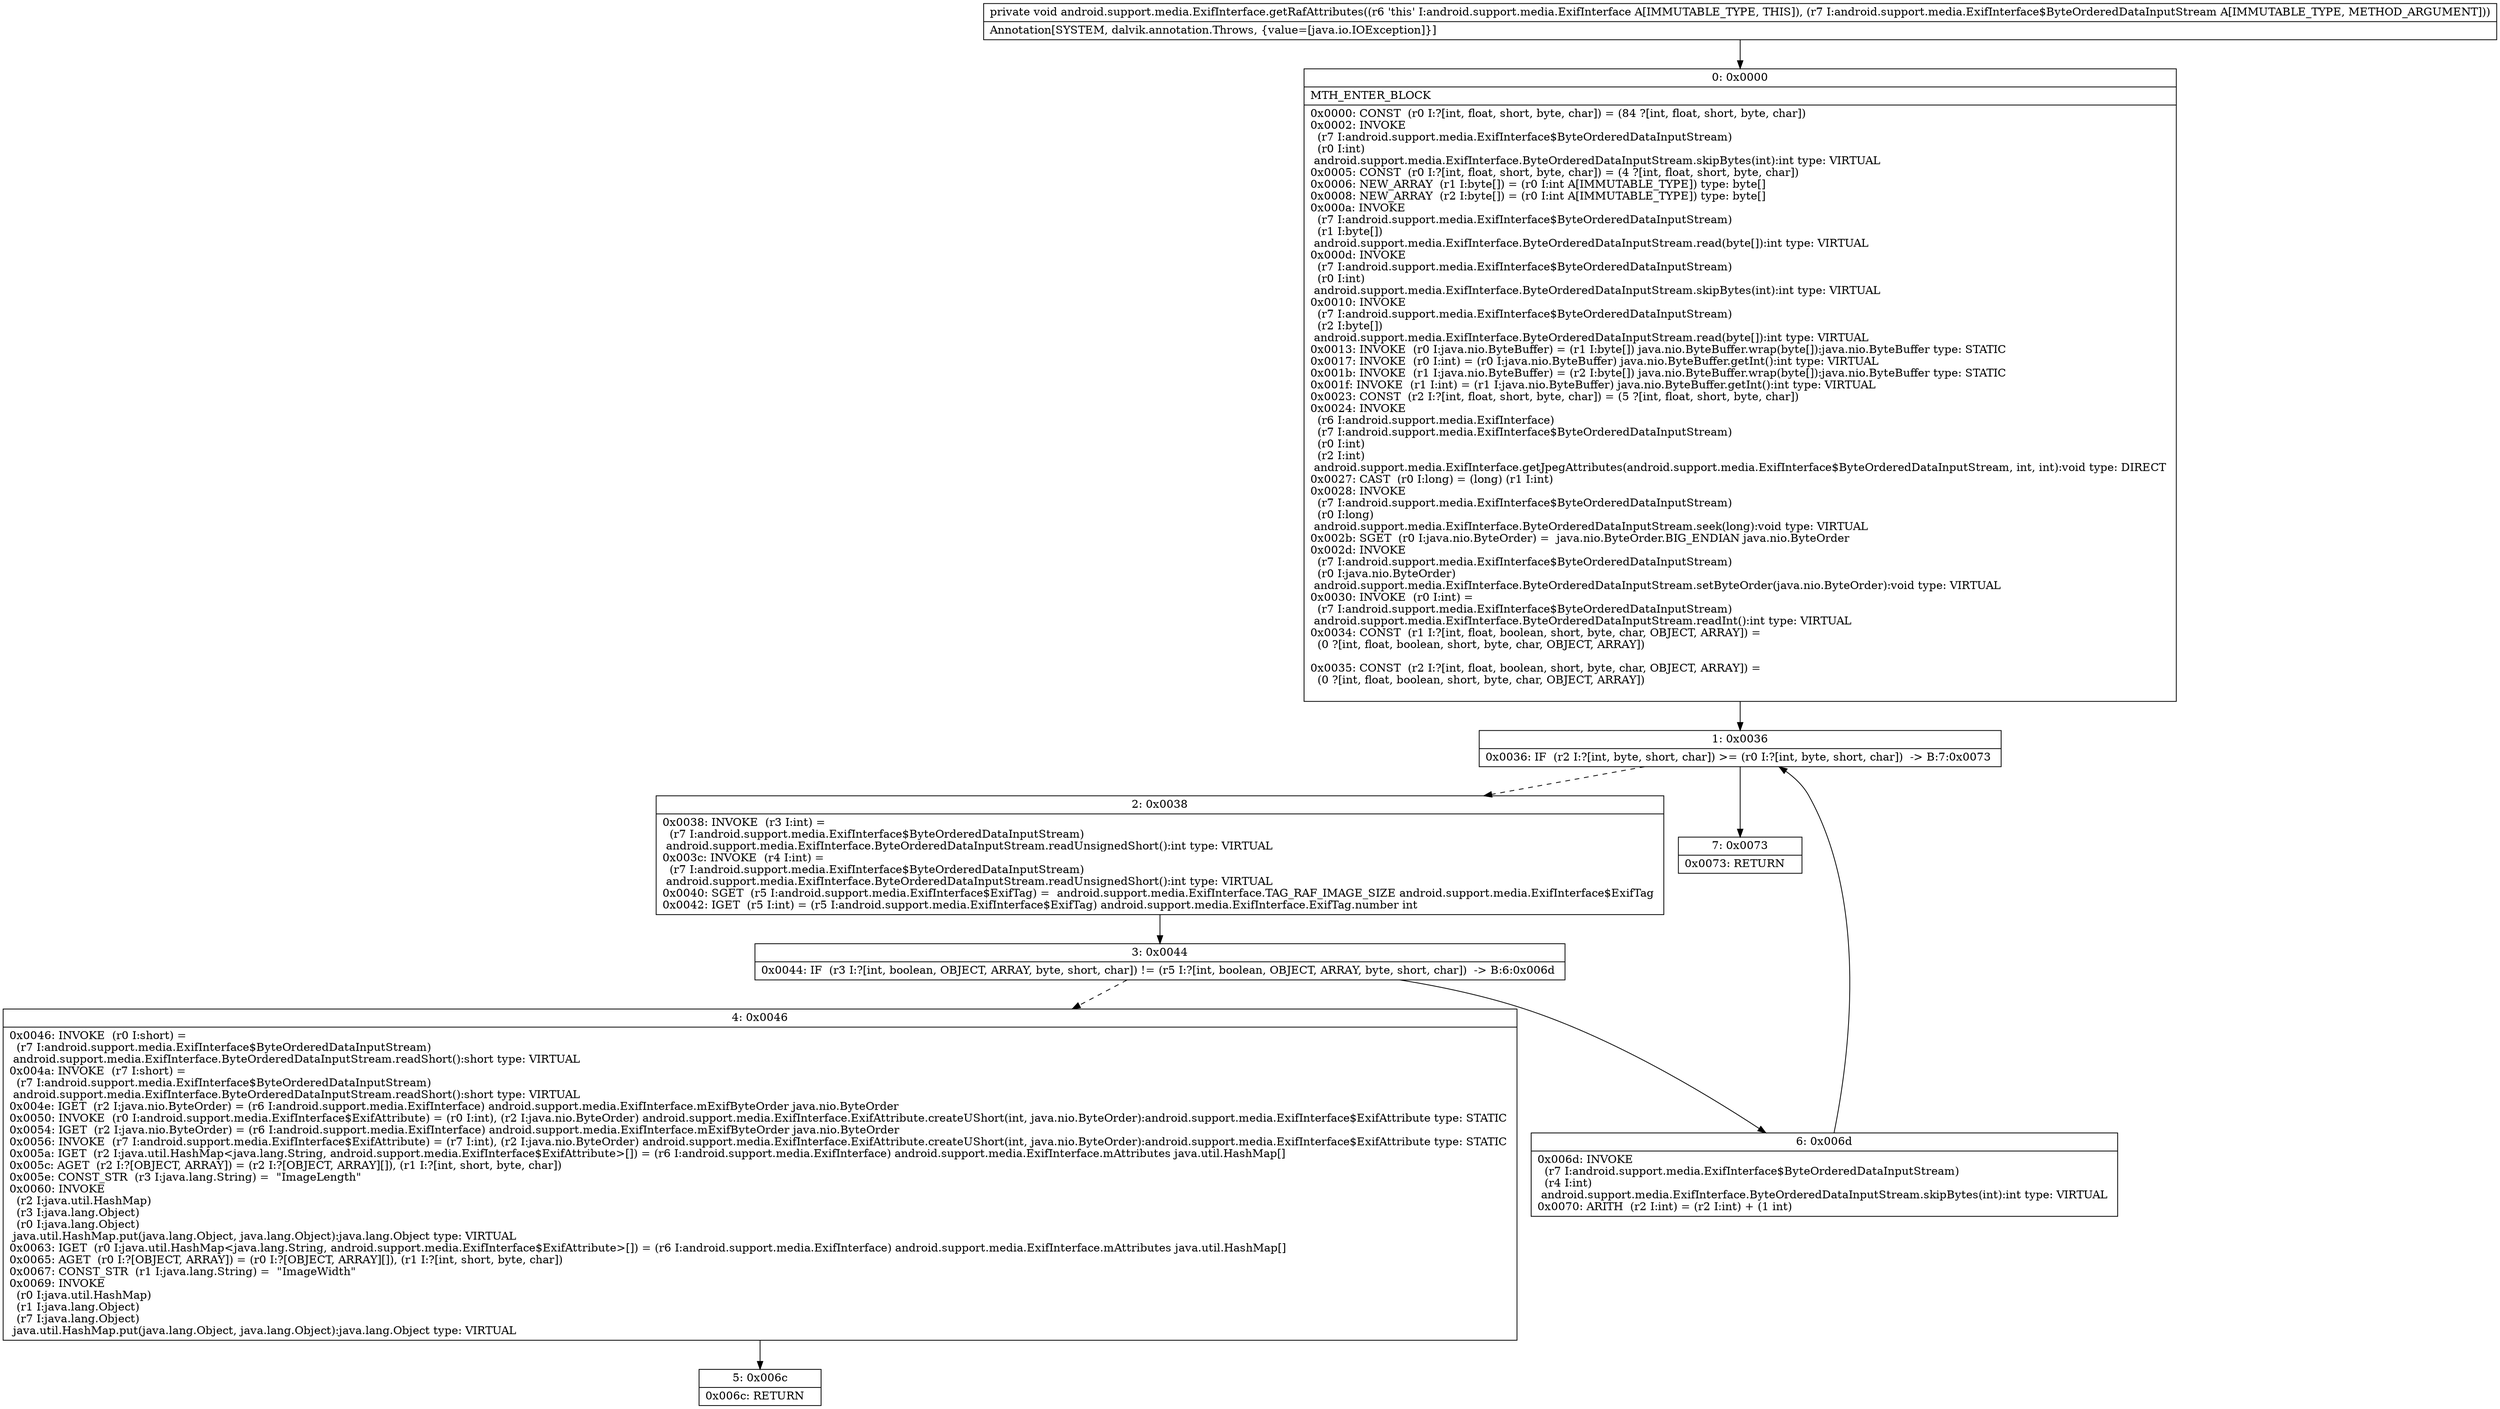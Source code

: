 digraph "CFG forandroid.support.media.ExifInterface.getRafAttributes(Landroid\/support\/media\/ExifInterface$ByteOrderedDataInputStream;)V" {
Node_0 [shape=record,label="{0\:\ 0x0000|MTH_ENTER_BLOCK\l|0x0000: CONST  (r0 I:?[int, float, short, byte, char]) = (84 ?[int, float, short, byte, char]) \l0x0002: INVOKE  \l  (r7 I:android.support.media.ExifInterface$ByteOrderedDataInputStream)\l  (r0 I:int)\l android.support.media.ExifInterface.ByteOrderedDataInputStream.skipBytes(int):int type: VIRTUAL \l0x0005: CONST  (r0 I:?[int, float, short, byte, char]) = (4 ?[int, float, short, byte, char]) \l0x0006: NEW_ARRAY  (r1 I:byte[]) = (r0 I:int A[IMMUTABLE_TYPE]) type: byte[] \l0x0008: NEW_ARRAY  (r2 I:byte[]) = (r0 I:int A[IMMUTABLE_TYPE]) type: byte[] \l0x000a: INVOKE  \l  (r7 I:android.support.media.ExifInterface$ByteOrderedDataInputStream)\l  (r1 I:byte[])\l android.support.media.ExifInterface.ByteOrderedDataInputStream.read(byte[]):int type: VIRTUAL \l0x000d: INVOKE  \l  (r7 I:android.support.media.ExifInterface$ByteOrderedDataInputStream)\l  (r0 I:int)\l android.support.media.ExifInterface.ByteOrderedDataInputStream.skipBytes(int):int type: VIRTUAL \l0x0010: INVOKE  \l  (r7 I:android.support.media.ExifInterface$ByteOrderedDataInputStream)\l  (r2 I:byte[])\l android.support.media.ExifInterface.ByteOrderedDataInputStream.read(byte[]):int type: VIRTUAL \l0x0013: INVOKE  (r0 I:java.nio.ByteBuffer) = (r1 I:byte[]) java.nio.ByteBuffer.wrap(byte[]):java.nio.ByteBuffer type: STATIC \l0x0017: INVOKE  (r0 I:int) = (r0 I:java.nio.ByteBuffer) java.nio.ByteBuffer.getInt():int type: VIRTUAL \l0x001b: INVOKE  (r1 I:java.nio.ByteBuffer) = (r2 I:byte[]) java.nio.ByteBuffer.wrap(byte[]):java.nio.ByteBuffer type: STATIC \l0x001f: INVOKE  (r1 I:int) = (r1 I:java.nio.ByteBuffer) java.nio.ByteBuffer.getInt():int type: VIRTUAL \l0x0023: CONST  (r2 I:?[int, float, short, byte, char]) = (5 ?[int, float, short, byte, char]) \l0x0024: INVOKE  \l  (r6 I:android.support.media.ExifInterface)\l  (r7 I:android.support.media.ExifInterface$ByteOrderedDataInputStream)\l  (r0 I:int)\l  (r2 I:int)\l android.support.media.ExifInterface.getJpegAttributes(android.support.media.ExifInterface$ByteOrderedDataInputStream, int, int):void type: DIRECT \l0x0027: CAST  (r0 I:long) = (long) (r1 I:int) \l0x0028: INVOKE  \l  (r7 I:android.support.media.ExifInterface$ByteOrderedDataInputStream)\l  (r0 I:long)\l android.support.media.ExifInterface.ByteOrderedDataInputStream.seek(long):void type: VIRTUAL \l0x002b: SGET  (r0 I:java.nio.ByteOrder) =  java.nio.ByteOrder.BIG_ENDIAN java.nio.ByteOrder \l0x002d: INVOKE  \l  (r7 I:android.support.media.ExifInterface$ByteOrderedDataInputStream)\l  (r0 I:java.nio.ByteOrder)\l android.support.media.ExifInterface.ByteOrderedDataInputStream.setByteOrder(java.nio.ByteOrder):void type: VIRTUAL \l0x0030: INVOKE  (r0 I:int) = \l  (r7 I:android.support.media.ExifInterface$ByteOrderedDataInputStream)\l android.support.media.ExifInterface.ByteOrderedDataInputStream.readInt():int type: VIRTUAL \l0x0034: CONST  (r1 I:?[int, float, boolean, short, byte, char, OBJECT, ARRAY]) = \l  (0 ?[int, float, boolean, short, byte, char, OBJECT, ARRAY])\l \l0x0035: CONST  (r2 I:?[int, float, boolean, short, byte, char, OBJECT, ARRAY]) = \l  (0 ?[int, float, boolean, short, byte, char, OBJECT, ARRAY])\l \l}"];
Node_1 [shape=record,label="{1\:\ 0x0036|0x0036: IF  (r2 I:?[int, byte, short, char]) \>= (r0 I:?[int, byte, short, char])  \-\> B:7:0x0073 \l}"];
Node_2 [shape=record,label="{2\:\ 0x0038|0x0038: INVOKE  (r3 I:int) = \l  (r7 I:android.support.media.ExifInterface$ByteOrderedDataInputStream)\l android.support.media.ExifInterface.ByteOrderedDataInputStream.readUnsignedShort():int type: VIRTUAL \l0x003c: INVOKE  (r4 I:int) = \l  (r7 I:android.support.media.ExifInterface$ByteOrderedDataInputStream)\l android.support.media.ExifInterface.ByteOrderedDataInputStream.readUnsignedShort():int type: VIRTUAL \l0x0040: SGET  (r5 I:android.support.media.ExifInterface$ExifTag) =  android.support.media.ExifInterface.TAG_RAF_IMAGE_SIZE android.support.media.ExifInterface$ExifTag \l0x0042: IGET  (r5 I:int) = (r5 I:android.support.media.ExifInterface$ExifTag) android.support.media.ExifInterface.ExifTag.number int \l}"];
Node_3 [shape=record,label="{3\:\ 0x0044|0x0044: IF  (r3 I:?[int, boolean, OBJECT, ARRAY, byte, short, char]) != (r5 I:?[int, boolean, OBJECT, ARRAY, byte, short, char])  \-\> B:6:0x006d \l}"];
Node_4 [shape=record,label="{4\:\ 0x0046|0x0046: INVOKE  (r0 I:short) = \l  (r7 I:android.support.media.ExifInterface$ByteOrderedDataInputStream)\l android.support.media.ExifInterface.ByteOrderedDataInputStream.readShort():short type: VIRTUAL \l0x004a: INVOKE  (r7 I:short) = \l  (r7 I:android.support.media.ExifInterface$ByteOrderedDataInputStream)\l android.support.media.ExifInterface.ByteOrderedDataInputStream.readShort():short type: VIRTUAL \l0x004e: IGET  (r2 I:java.nio.ByteOrder) = (r6 I:android.support.media.ExifInterface) android.support.media.ExifInterface.mExifByteOrder java.nio.ByteOrder \l0x0050: INVOKE  (r0 I:android.support.media.ExifInterface$ExifAttribute) = (r0 I:int), (r2 I:java.nio.ByteOrder) android.support.media.ExifInterface.ExifAttribute.createUShort(int, java.nio.ByteOrder):android.support.media.ExifInterface$ExifAttribute type: STATIC \l0x0054: IGET  (r2 I:java.nio.ByteOrder) = (r6 I:android.support.media.ExifInterface) android.support.media.ExifInterface.mExifByteOrder java.nio.ByteOrder \l0x0056: INVOKE  (r7 I:android.support.media.ExifInterface$ExifAttribute) = (r7 I:int), (r2 I:java.nio.ByteOrder) android.support.media.ExifInterface.ExifAttribute.createUShort(int, java.nio.ByteOrder):android.support.media.ExifInterface$ExifAttribute type: STATIC \l0x005a: IGET  (r2 I:java.util.HashMap\<java.lang.String, android.support.media.ExifInterface$ExifAttribute\>[]) = (r6 I:android.support.media.ExifInterface) android.support.media.ExifInterface.mAttributes java.util.HashMap[] \l0x005c: AGET  (r2 I:?[OBJECT, ARRAY]) = (r2 I:?[OBJECT, ARRAY][]), (r1 I:?[int, short, byte, char]) \l0x005e: CONST_STR  (r3 I:java.lang.String) =  \"ImageLength\" \l0x0060: INVOKE  \l  (r2 I:java.util.HashMap)\l  (r3 I:java.lang.Object)\l  (r0 I:java.lang.Object)\l java.util.HashMap.put(java.lang.Object, java.lang.Object):java.lang.Object type: VIRTUAL \l0x0063: IGET  (r0 I:java.util.HashMap\<java.lang.String, android.support.media.ExifInterface$ExifAttribute\>[]) = (r6 I:android.support.media.ExifInterface) android.support.media.ExifInterface.mAttributes java.util.HashMap[] \l0x0065: AGET  (r0 I:?[OBJECT, ARRAY]) = (r0 I:?[OBJECT, ARRAY][]), (r1 I:?[int, short, byte, char]) \l0x0067: CONST_STR  (r1 I:java.lang.String) =  \"ImageWidth\" \l0x0069: INVOKE  \l  (r0 I:java.util.HashMap)\l  (r1 I:java.lang.Object)\l  (r7 I:java.lang.Object)\l java.util.HashMap.put(java.lang.Object, java.lang.Object):java.lang.Object type: VIRTUAL \l}"];
Node_5 [shape=record,label="{5\:\ 0x006c|0x006c: RETURN   \l}"];
Node_6 [shape=record,label="{6\:\ 0x006d|0x006d: INVOKE  \l  (r7 I:android.support.media.ExifInterface$ByteOrderedDataInputStream)\l  (r4 I:int)\l android.support.media.ExifInterface.ByteOrderedDataInputStream.skipBytes(int):int type: VIRTUAL \l0x0070: ARITH  (r2 I:int) = (r2 I:int) + (1 int) \l}"];
Node_7 [shape=record,label="{7\:\ 0x0073|0x0073: RETURN   \l}"];
MethodNode[shape=record,label="{private void android.support.media.ExifInterface.getRafAttributes((r6 'this' I:android.support.media.ExifInterface A[IMMUTABLE_TYPE, THIS]), (r7 I:android.support.media.ExifInterface$ByteOrderedDataInputStream A[IMMUTABLE_TYPE, METHOD_ARGUMENT]))  | Annotation[SYSTEM, dalvik.annotation.Throws, \{value=[java.io.IOException]\}]\l}"];
MethodNode -> Node_0;
Node_0 -> Node_1;
Node_1 -> Node_2[style=dashed];
Node_1 -> Node_7;
Node_2 -> Node_3;
Node_3 -> Node_4[style=dashed];
Node_3 -> Node_6;
Node_4 -> Node_5;
Node_6 -> Node_1;
}

